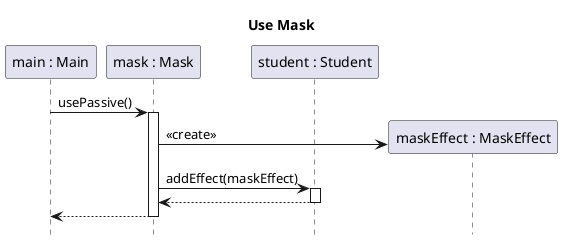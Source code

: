 @startuml item-mask-use

title Use Mask
hide footbox

participant "main : Main" as main
participant "mask : Mask" as mask
participant "student : Student" as student

main-> mask ++: usePassive()
	create "maskEffect : MaskEffect" as maskEffect
	mask -> maskEffect: <<create>>
	mask -> student ++: addEffect(maskEffect)
	return
return

@enduml
